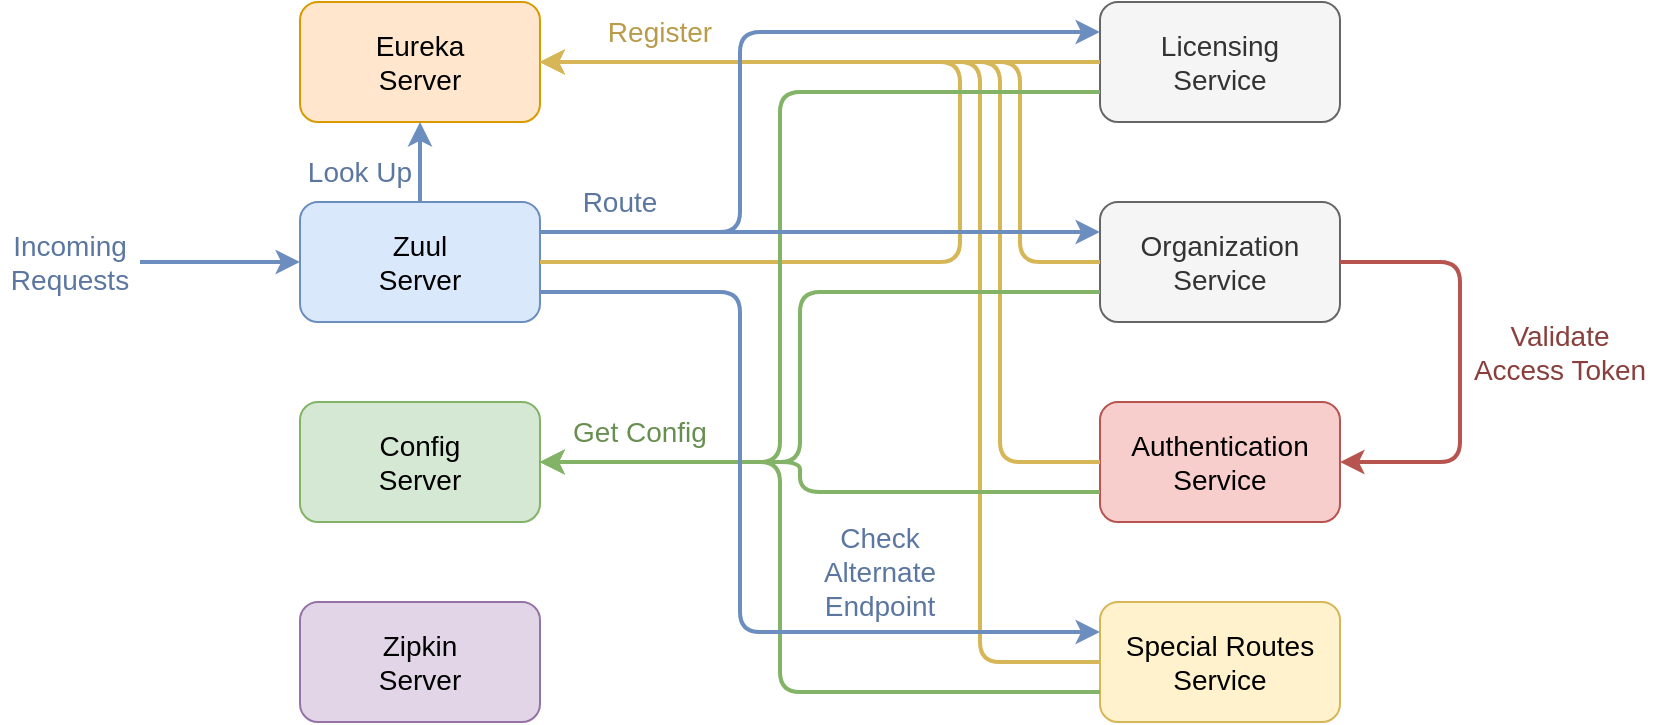 <mxfile version="10.6.5" type="device"><diagram id="78axRcpWXTvuaNpvbFjN" name="Page-1"><mxGraphModel dx="1157" dy="720" grid="1" gridSize="10" guides="1" tooltips="1" connect="1" arrows="1" fold="1" page="1" pageScale="1" pageWidth="2000" pageHeight="2000" math="0" shadow="0"><root><mxCell id="0"/><mxCell id="1" parent="0"/><mxCell id="dm9B1vMJWw8DZnSAPgS3-1" value="&lt;font style=&quot;font-size: 14px&quot;&gt;Eureka&lt;br&gt;Server&lt;/font&gt;&lt;br&gt;" style="rounded=1;whiteSpace=wrap;html=1;fillColor=#ffe6cc;strokeColor=#d79b00;" vertex="1" parent="1"><mxGeometry x="240" y="320" width="120" height="60" as="geometry"/></mxCell><mxCell id="dm9B1vMJWw8DZnSAPgS3-2" value="&lt;span style=&quot;font-size: 14px&quot;&gt;Zuul&lt;br&gt;Server&lt;br&gt;&lt;/span&gt;" style="rounded=1;whiteSpace=wrap;html=1;fillColor=#dae8fc;strokeColor=#6c8ebf;" vertex="1" parent="1"><mxGeometry x="240" y="420" width="120" height="60" as="geometry"/></mxCell><mxCell id="dm9B1vMJWw8DZnSAPgS3-3" value="&lt;span style=&quot;font-size: 14px&quot;&gt;Config&lt;br&gt;Server&lt;br&gt;&lt;/span&gt;" style="rounded=1;whiteSpace=wrap;html=1;fillColor=#d5e8d4;strokeColor=#82b366;" vertex="1" parent="1"><mxGeometry x="240" y="520" width="120" height="60" as="geometry"/></mxCell><mxCell id="dm9B1vMJWw8DZnSAPgS3-4" value="&lt;span style=&quot;font-size: 14px&quot;&gt;Zipkin&lt;br&gt;Server&lt;br&gt;&lt;/span&gt;" style="rounded=1;whiteSpace=wrap;html=1;fillColor=#e1d5e7;strokeColor=#9673a6;" vertex="1" parent="1"><mxGeometry x="240" y="620" width="120" height="60" as="geometry"/></mxCell><mxCell id="dm9B1vMJWw8DZnSAPgS3-5" value="&lt;font style=&quot;font-size: 14px&quot;&gt;Licensing&lt;br&gt;Service&lt;/font&gt;&lt;br&gt;" style="rounded=1;whiteSpace=wrap;html=1;fillColor=#f5f5f5;strokeColor=#666666;fontColor=#333333;" vertex="1" parent="1"><mxGeometry x="640" y="320" width="120" height="60" as="geometry"/></mxCell><mxCell id="dm9B1vMJWw8DZnSAPgS3-6" value="&lt;span style=&quot;font-size: 14px&quot;&gt;Organization&lt;br&gt;Service&lt;br&gt;&lt;/span&gt;" style="rounded=1;whiteSpace=wrap;html=1;fillColor=#f5f5f5;strokeColor=#666666;fontColor=#333333;" vertex="1" parent="1"><mxGeometry x="640" y="420" width="120" height="60" as="geometry"/></mxCell><mxCell id="dm9B1vMJWw8DZnSAPgS3-7" value="&lt;span style=&quot;font-size: 14px&quot;&gt;Authentication&lt;br&gt;Service&lt;br&gt;&lt;/span&gt;" style="rounded=1;whiteSpace=wrap;html=1;fillColor=#f8cecc;strokeColor=#b85450;" vertex="1" parent="1"><mxGeometry x="640" y="520" width="120" height="60" as="geometry"/></mxCell><mxCell id="dm9B1vMJWw8DZnSAPgS3-8" value="&lt;span style=&quot;font-size: 14px&quot;&gt;Special Routes&lt;br&gt;Service&lt;br&gt;&lt;/span&gt;" style="rounded=1;whiteSpace=wrap;html=1;fillColor=#fff2cc;strokeColor=#d6b656;" vertex="1" parent="1"><mxGeometry x="640" y="620" width="120" height="60" as="geometry"/></mxCell><mxCell id="dm9B1vMJWw8DZnSAPgS3-9" value="" style="endArrow=classic;html=1;entryX=1;entryY=0.5;entryDx=0;entryDy=0;exitX=0;exitY=0.5;exitDx=0;exitDy=0;fillColor=#fff2cc;strokeColor=#d6b656;strokeWidth=2;" edge="1" parent="1" source="dm9B1vMJWw8DZnSAPgS3-5" target="dm9B1vMJWw8DZnSAPgS3-1"><mxGeometry width="50" height="50" relative="1" as="geometry"><mxPoint x="240" y="750" as="sourcePoint"/><mxPoint x="290" y="700" as="targetPoint"/></mxGeometry></mxCell><mxCell id="dm9B1vMJWw8DZnSAPgS3-11" value="" style="endArrow=classic;html=1;fillColor=#fff2cc;strokeColor=#d6b656;strokeWidth=2;entryX=1;entryY=0.5;entryDx=0;entryDy=0;exitX=0;exitY=0.5;exitDx=0;exitDy=0;" edge="1" parent="1" source="dm9B1vMJWw8DZnSAPgS3-6" target="dm9B1vMJWw8DZnSAPgS3-1"><mxGeometry width="50" height="50" relative="1" as="geometry"><mxPoint x="530" y="320" as="sourcePoint"/><mxPoint x="410" y="300" as="targetPoint"/><Array as="points"><mxPoint x="600" y="450"/><mxPoint x="600" y="350"/></Array></mxGeometry></mxCell><mxCell id="dm9B1vMJWw8DZnSAPgS3-12" value="" style="endArrow=classic;html=1;fillColor=#fff2cc;strokeColor=#d6b656;strokeWidth=2;entryX=1;entryY=0.5;entryDx=0;entryDy=0;exitX=0;exitY=0.5;exitDx=0;exitDy=0;" edge="1" parent="1" source="dm9B1vMJWw8DZnSAPgS3-7" target="dm9B1vMJWw8DZnSAPgS3-1"><mxGeometry width="50" height="50" relative="1" as="geometry"><mxPoint x="470" y="460" as="sourcePoint"/><mxPoint x="190" y="360" as="targetPoint"/><Array as="points"><mxPoint x="590" y="550"/><mxPoint x="590" y="350"/></Array></mxGeometry></mxCell><mxCell id="dm9B1vMJWw8DZnSAPgS3-13" value="" style="endArrow=classic;html=1;fillColor=#fff2cc;strokeColor=#d6b656;strokeWidth=2;entryX=1;entryY=0.5;entryDx=0;entryDy=0;exitX=0;exitY=0.5;exitDx=0;exitDy=0;" edge="1" parent="1" source="dm9B1vMJWw8DZnSAPgS3-8" target="dm9B1vMJWw8DZnSAPgS3-1"><mxGeometry width="50" height="50" relative="1" as="geometry"><mxPoint x="590" y="590" as="sourcePoint"/><mxPoint x="310" y="490" as="targetPoint"/><Array as="points"><mxPoint x="580" y="650"/><mxPoint x="580" y="350"/></Array></mxGeometry></mxCell><mxCell id="dm9B1vMJWw8DZnSAPgS3-14" value="" style="endArrow=classic;html=1;exitX=1;exitY=0.5;exitDx=0;exitDy=0;fillColor=#fff2cc;strokeColor=#d6b656;strokeWidth=2;" edge="1" parent="1" source="dm9B1vMJWw8DZnSAPgS3-2"><mxGeometry width="50" height="50" relative="1" as="geometry"><mxPoint x="500" y="440" as="sourcePoint"/><mxPoint x="360" y="350" as="targetPoint"/><Array as="points"><mxPoint x="570" y="450"/><mxPoint x="570" y="350"/></Array></mxGeometry></mxCell><mxCell id="dm9B1vMJWw8DZnSAPgS3-15" value="&lt;font style=&quot;font-size: 14px&quot; color=&quot;#b89c4a&quot;&gt;Register&lt;/font&gt;" style="text;html=1;strokeColor=none;fillColor=none;align=center;verticalAlign=middle;whiteSpace=wrap;rounded=0;" vertex="1" parent="1"><mxGeometry x="390" y="320" width="60" height="30" as="geometry"/></mxCell><mxCell id="dm9B1vMJWw8DZnSAPgS3-16" value="" style="endArrow=classic;html=1;exitX=0;exitY=0.75;exitDx=0;exitDy=0;fillColor=#d5e8d4;strokeColor=#82b366;strokeWidth=2;entryX=0;entryY=1;entryDx=0;entryDy=0;entryPerimeter=0;" edge="1" parent="1" source="dm9B1vMJWw8DZnSAPgS3-5" target="dm9B1vMJWw8DZnSAPgS3-20"><mxGeometry width="50" height="50" relative="1" as="geometry"><mxPoint x="650" y="360" as="sourcePoint"/><mxPoint x="480" y="270" as="targetPoint"/><Array as="points"><mxPoint x="480" y="365"/><mxPoint x="480" y="550"/></Array></mxGeometry></mxCell><mxCell id="dm9B1vMJWw8DZnSAPgS3-17" value="" style="endArrow=classic;html=1;exitX=0;exitY=0.75;exitDx=0;exitDy=0;fillColor=#d5e8d4;strokeColor=#82b366;strokeWidth=2;entryX=1;entryY=0.5;entryDx=0;entryDy=0;" edge="1" parent="1" source="dm9B1vMJWw8DZnSAPgS3-6" target="dm9B1vMJWw8DZnSAPgS3-3"><mxGeometry width="50" height="50" relative="1" as="geometry"><mxPoint x="430" y="610" as="sourcePoint"/><mxPoint x="400" y="640" as="targetPoint"/><Array as="points"><mxPoint x="490" y="465"/><mxPoint x="490" y="550"/></Array></mxGeometry></mxCell><mxCell id="dm9B1vMJWw8DZnSAPgS3-18" value="" style="endArrow=classic;html=1;fillColor=#d5e8d4;strokeColor=#82b366;strokeWidth=2;exitX=0;exitY=0.75;exitDx=0;exitDy=0;entryX=1;entryY=0.5;entryDx=0;entryDy=0;" edge="1" parent="1" source="dm9B1vMJWw8DZnSAPgS3-8" target="dm9B1vMJWw8DZnSAPgS3-3"><mxGeometry width="50" height="50" relative="1" as="geometry"><mxPoint x="360" y="550" as="sourcePoint"/><mxPoint x="450" y="760" as="targetPoint"/><Array as="points"><mxPoint x="480" y="665"/><mxPoint x="480" y="550"/></Array></mxGeometry></mxCell><mxCell id="dm9B1vMJWw8DZnSAPgS3-19" value="" style="endArrow=classic;html=1;exitX=0;exitY=0.75;exitDx=0;exitDy=0;fillColor=#d5e8d4;strokeColor=#82b366;strokeWidth=2;entryX=1;entryY=0.5;entryDx=0;entryDy=0;" edge="1" parent="1" source="dm9B1vMJWw8DZnSAPgS3-7" target="dm9B1vMJWw8DZnSAPgS3-3"><mxGeometry width="50" height="50" relative="1" as="geometry"><mxPoint x="440" y="760" as="sourcePoint"/><mxPoint x="400" y="740" as="targetPoint"/><Array as="points"><mxPoint x="490" y="565"/><mxPoint x="490" y="550"/></Array></mxGeometry></mxCell><mxCell id="dm9B1vMJWw8DZnSAPgS3-20" value="&lt;span style=&quot;font-size: 14px&quot;&gt;&lt;font color=&quot;#688f51&quot;&gt;Get Config&lt;/font&gt;&lt;/span&gt;" style="text;html=1;strokeColor=none;fillColor=none;align=center;verticalAlign=middle;whiteSpace=wrap;rounded=0;" vertex="1" parent="1"><mxGeometry x="360" y="520" width="100" height="30" as="geometry"/></mxCell><mxCell id="dm9B1vMJWw8DZnSAPgS3-21" value="" style="endArrow=classic;html=1;entryX=1;entryY=0.5;entryDx=0;entryDy=0;exitX=1;exitY=0.5;exitDx=0;exitDy=0;fillColor=#f8cecc;strokeColor=#b85450;strokeWidth=2;" edge="1" parent="1" source="dm9B1vMJWw8DZnSAPgS3-6" target="dm9B1vMJWw8DZnSAPgS3-7"><mxGeometry width="50" height="50" relative="1" as="geometry"><mxPoint x="420" y="800" as="sourcePoint"/><mxPoint x="140" y="800" as="targetPoint"/><Array as="points"><mxPoint x="820" y="450"/><mxPoint x="820" y="550"/></Array></mxGeometry></mxCell><mxCell id="dm9B1vMJWw8DZnSAPgS3-23" value="&lt;span style=&quot;font-size: 14px&quot;&gt;&lt;font color=&quot;#8a3f3c&quot;&gt;Validate&lt;br&gt;Access Token&lt;/font&gt;&lt;br&gt;&lt;/span&gt;" style="text;html=1;strokeColor=none;fillColor=none;align=center;verticalAlign=middle;whiteSpace=wrap;rounded=0;" vertex="1" parent="1"><mxGeometry x="820" y="480" width="100" height="30" as="geometry"/></mxCell><mxCell id="dm9B1vMJWw8DZnSAPgS3-24" value="" style="endArrow=classic;html=1;entryX=0;entryY=0.25;entryDx=0;entryDy=0;exitX=1;exitY=0.25;exitDx=0;exitDy=0;fillColor=#dae8fc;strokeColor=#6c8ebf;strokeWidth=2;" edge="1" parent="1" source="dm9B1vMJWw8DZnSAPgS3-2" target="dm9B1vMJWw8DZnSAPgS3-5"><mxGeometry width="50" height="50" relative="1" as="geometry"><mxPoint x="450" y="710" as="sourcePoint"/><mxPoint x="170" y="710" as="targetPoint"/><Array as="points"><mxPoint x="460" y="435"/><mxPoint x="460" y="335"/></Array></mxGeometry></mxCell><mxCell id="dm9B1vMJWw8DZnSAPgS3-25" value="" style="endArrow=classic;html=1;entryX=0;entryY=0.25;entryDx=0;entryDy=0;exitX=1;exitY=0.25;exitDx=0;exitDy=0;fillColor=#dae8fc;strokeColor=#6c8ebf;strokeWidth=2;" edge="1" parent="1" source="dm9B1vMJWw8DZnSAPgS3-2" target="dm9B1vMJWw8DZnSAPgS3-6"><mxGeometry width="50" height="50" relative="1" as="geometry"><mxPoint x="430" y="740" as="sourcePoint"/><mxPoint x="150" y="740" as="targetPoint"/></mxGeometry></mxCell><mxCell id="dm9B1vMJWw8DZnSAPgS3-26" value="&lt;span style=&quot;font-size: 14px&quot;&gt;&lt;font color=&quot;#5b77a1&quot;&gt;Route&lt;/font&gt;&lt;/span&gt;" style="text;html=1;strokeColor=none;fillColor=none;align=center;verticalAlign=middle;whiteSpace=wrap;rounded=0;" vertex="1" parent="1"><mxGeometry x="370" y="405" width="60" height="30" as="geometry"/></mxCell><mxCell id="dm9B1vMJWw8DZnSAPgS3-27" value="" style="endArrow=classic;html=1;entryX=0;entryY=0.5;entryDx=0;entryDy=0;fillColor=#dae8fc;strokeColor=#6c8ebf;strokeWidth=2;" edge="1" parent="1" target="dm9B1vMJWw8DZnSAPgS3-2"><mxGeometry width="50" height="50" relative="1" as="geometry"><mxPoint x="160" y="450" as="sourcePoint"/><mxPoint x="650" y="810" as="targetPoint"/></mxGeometry></mxCell><mxCell id="dm9B1vMJWw8DZnSAPgS3-28" value="" style="endArrow=classic;html=1;entryX=0.5;entryY=1;entryDx=0;entryDy=0;fillColor=#dae8fc;strokeColor=#6c8ebf;strokeWidth=2;exitX=0.5;exitY=0;exitDx=0;exitDy=0;" edge="1" parent="1" source="dm9B1vMJWw8DZnSAPgS3-2" target="dm9B1vMJWw8DZnSAPgS3-1"><mxGeometry width="50" height="50" relative="1" as="geometry"><mxPoint x="150" y="550" as="sourcePoint"/><mxPoint x="270" y="550" as="targetPoint"/></mxGeometry></mxCell><mxCell id="dm9B1vMJWw8DZnSAPgS3-29" value="&lt;font color=&quot;#5b77a1&quot;&gt;&lt;span style=&quot;font-size: 14px&quot;&gt;Look Up&lt;/span&gt;&lt;/font&gt;" style="text;html=1;strokeColor=none;fillColor=none;align=center;verticalAlign=middle;whiteSpace=wrap;rounded=0;" vertex="1" parent="1"><mxGeometry x="240" y="390" width="60" height="30" as="geometry"/></mxCell><mxCell id="dm9B1vMJWw8DZnSAPgS3-30" value="" style="endArrow=classic;html=1;entryX=0;entryY=0.25;entryDx=0;entryDy=0;fillColor=#dae8fc;strokeColor=#6c8ebf;strokeWidth=2;exitX=1;exitY=0.75;exitDx=0;exitDy=0;" edge="1" parent="1" source="dm9B1vMJWw8DZnSAPgS3-2" target="dm9B1vMJWw8DZnSAPgS3-8"><mxGeometry width="50" height="50" relative="1" as="geometry"><mxPoint x="140" y="550" as="sourcePoint"/><mxPoint x="220" y="550" as="targetPoint"/><Array as="points"><mxPoint x="460" y="465"/><mxPoint x="460" y="635"/></Array></mxGeometry></mxCell><mxCell id="dm9B1vMJWw8DZnSAPgS3-31" value="&lt;font color=&quot;#5b77a1&quot;&gt;&lt;span style=&quot;font-size: 14px&quot;&gt;Check&lt;br&gt;Alternate Endpoint&lt;br&gt;&lt;/span&gt;&lt;/font&gt;" style="text;html=1;strokeColor=none;fillColor=none;align=center;verticalAlign=middle;whiteSpace=wrap;rounded=0;spacing=2;" vertex="1" parent="1"><mxGeometry x="490" y="580" width="80" height="50" as="geometry"/></mxCell><mxCell id="dm9B1vMJWw8DZnSAPgS3-32" value="&lt;font color=&quot;#5b77a1&quot;&gt;&lt;span style=&quot;font-size: 14px&quot;&gt;Incoming&lt;br&gt;Requests&lt;br&gt;&lt;/span&gt;&lt;/font&gt;" style="text;html=1;strokeColor=none;fillColor=none;align=center;verticalAlign=middle;whiteSpace=wrap;rounded=0;" vertex="1" parent="1"><mxGeometry x="90" y="430" width="70" height="40" as="geometry"/></mxCell></root></mxGraphModel></diagram></mxfile>